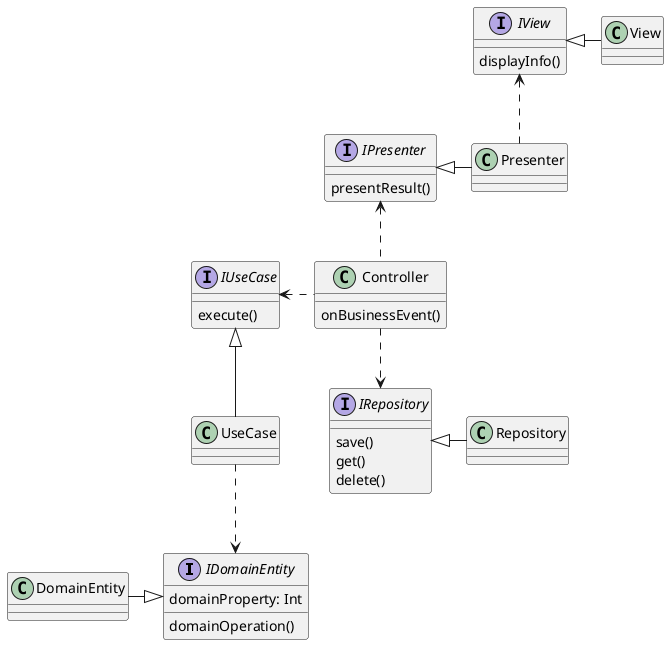 @startuml
'https://plantuml.com/class-diagram

interface IDomainEntity{
    domainProperty: Int
    domainOperation()
}
class DomainEntity
IDomainEntity <|-l- DomainEntity

interface IRepository{
    save()
    get()
    delete()
}
class Repository
IRepository <|-r- Repository

interface IPresenter{
    presentResult()
}
class Presenter
IPresenter <|-r- Presenter

interface IView{
    displayInfo()
}
class View
IView <|-r- View

interface IUseCase{
    execute()
}
class UseCase
IUseCase <|-d- UseCase

UseCase ..> IDomainEntity

class Controller{
    onBusinessEvent()
}

Controller .l.> IUseCase
Controller .d.> IRepository
Controller .u.> IPresenter

Presenter .u.> IView
@enduml